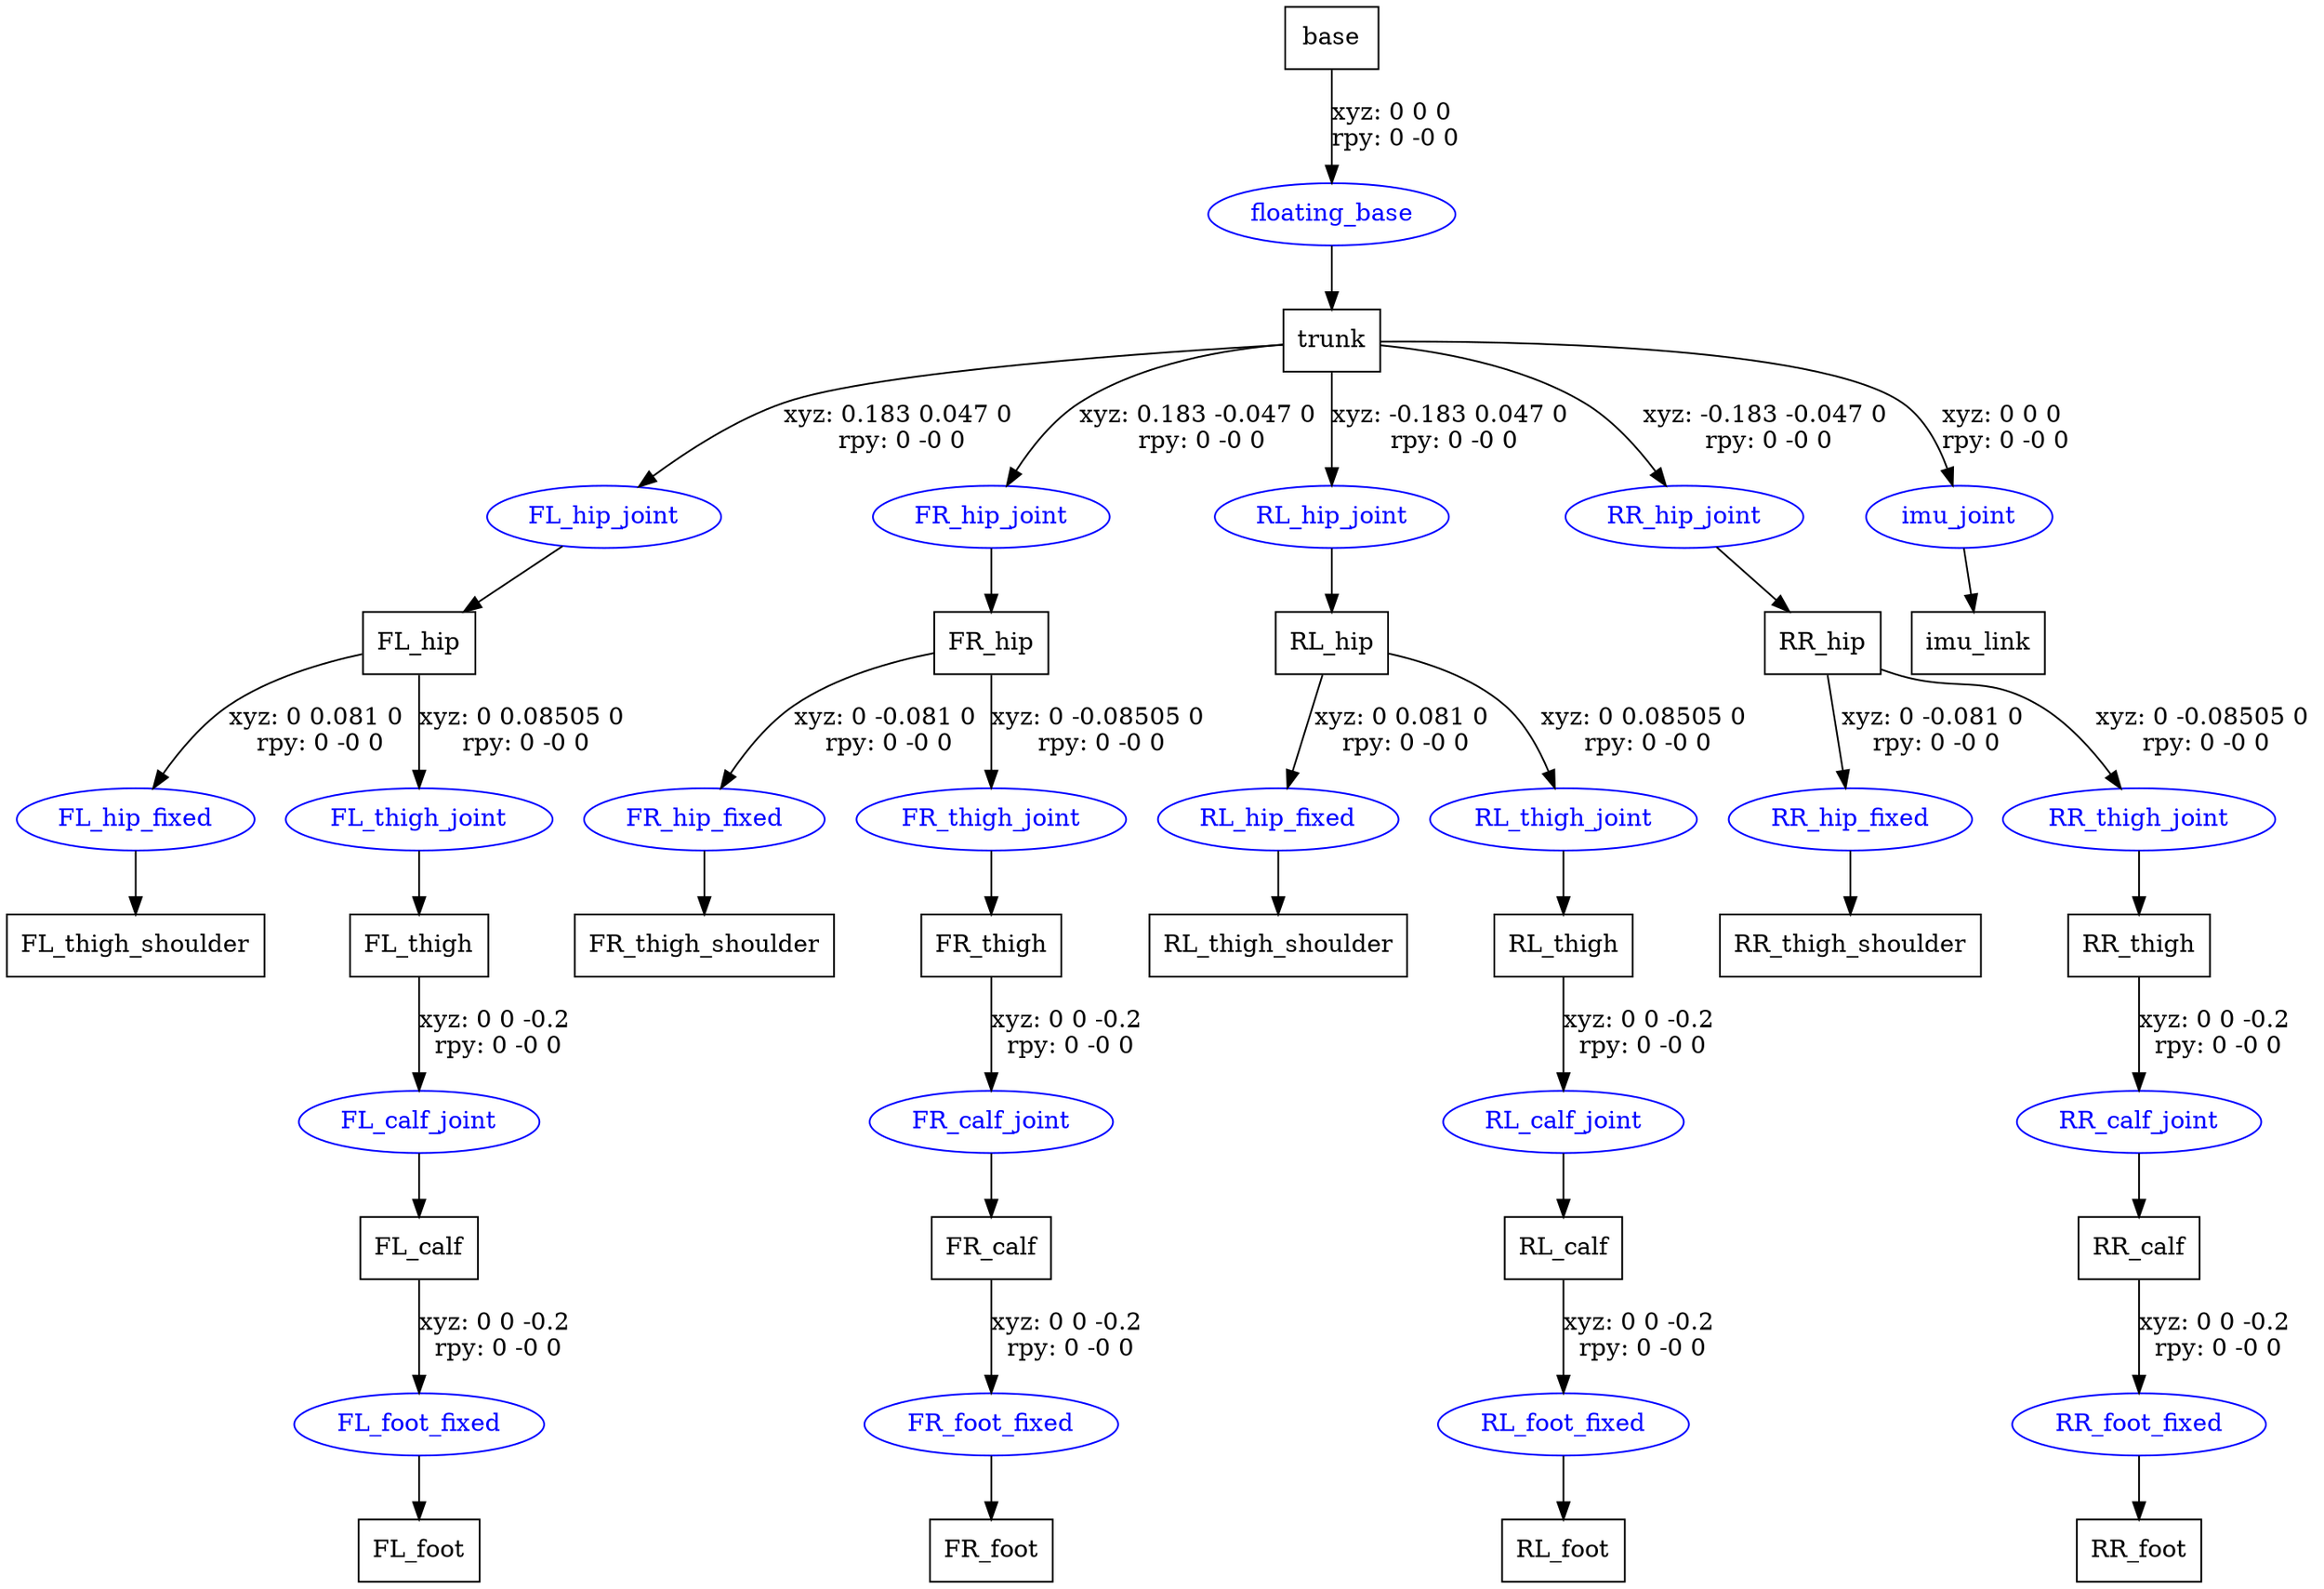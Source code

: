 digraph G {
node [shape=box];
"base" [label="base"];
"trunk" [label="trunk"];
"FL_hip" [label="FL_hip"];
"FL_thigh_shoulder" [label="FL_thigh_shoulder"];
"FL_thigh" [label="FL_thigh"];
"FL_calf" [label="FL_calf"];
"FL_foot" [label="FL_foot"];
"FR_hip" [label="FR_hip"];
"FR_thigh_shoulder" [label="FR_thigh_shoulder"];
"FR_thigh" [label="FR_thigh"];
"FR_calf" [label="FR_calf"];
"FR_foot" [label="FR_foot"];
"RL_hip" [label="RL_hip"];
"RL_thigh_shoulder" [label="RL_thigh_shoulder"];
"RL_thigh" [label="RL_thigh"];
"RL_calf" [label="RL_calf"];
"RL_foot" [label="RL_foot"];
"RR_hip" [label="RR_hip"];
"RR_thigh_shoulder" [label="RR_thigh_shoulder"];
"RR_thigh" [label="RR_thigh"];
"RR_calf" [label="RR_calf"];
"RR_foot" [label="RR_foot"];
"imu_link" [label="imu_link"];
node [shape=ellipse, color=blue, fontcolor=blue];
"base" -> "floating_base" [label="xyz: 0 0 0 \nrpy: 0 -0 0"]
"floating_base" -> "trunk"
"trunk" -> "FL_hip_joint" [label="xyz: 0.183 0.047 0 \nrpy: 0 -0 0"]
"FL_hip_joint" -> "FL_hip"
"FL_hip" -> "FL_hip_fixed" [label="xyz: 0 0.081 0 \nrpy: 0 -0 0"]
"FL_hip_fixed" -> "FL_thigh_shoulder"
"FL_hip" -> "FL_thigh_joint" [label="xyz: 0 0.08505 0 \nrpy: 0 -0 0"]
"FL_thigh_joint" -> "FL_thigh"
"FL_thigh" -> "FL_calf_joint" [label="xyz: 0 0 -0.2 \nrpy: 0 -0 0"]
"FL_calf_joint" -> "FL_calf"
"FL_calf" -> "FL_foot_fixed" [label="xyz: 0 0 -0.2 \nrpy: 0 -0 0"]
"FL_foot_fixed" -> "FL_foot"
"trunk" -> "FR_hip_joint" [label="xyz: 0.183 -0.047 0 \nrpy: 0 -0 0"]
"FR_hip_joint" -> "FR_hip"
"FR_hip" -> "FR_hip_fixed" [label="xyz: 0 -0.081 0 \nrpy: 0 -0 0"]
"FR_hip_fixed" -> "FR_thigh_shoulder"
"FR_hip" -> "FR_thigh_joint" [label="xyz: 0 -0.08505 0 \nrpy: 0 -0 0"]
"FR_thigh_joint" -> "FR_thigh"
"FR_thigh" -> "FR_calf_joint" [label="xyz: 0 0 -0.2 \nrpy: 0 -0 0"]
"FR_calf_joint" -> "FR_calf"
"FR_calf" -> "FR_foot_fixed" [label="xyz: 0 0 -0.2 \nrpy: 0 -0 0"]
"FR_foot_fixed" -> "FR_foot"
"trunk" -> "RL_hip_joint" [label="xyz: -0.183 0.047 0 \nrpy: 0 -0 0"]
"RL_hip_joint" -> "RL_hip"
"RL_hip" -> "RL_hip_fixed" [label="xyz: 0 0.081 0 \nrpy: 0 -0 0"]
"RL_hip_fixed" -> "RL_thigh_shoulder"
"RL_hip" -> "RL_thigh_joint" [label="xyz: 0 0.08505 0 \nrpy: 0 -0 0"]
"RL_thigh_joint" -> "RL_thigh"
"RL_thigh" -> "RL_calf_joint" [label="xyz: 0 0 -0.2 \nrpy: 0 -0 0"]
"RL_calf_joint" -> "RL_calf"
"RL_calf" -> "RL_foot_fixed" [label="xyz: 0 0 -0.2 \nrpy: 0 -0 0"]
"RL_foot_fixed" -> "RL_foot"
"trunk" -> "RR_hip_joint" [label="xyz: -0.183 -0.047 0 \nrpy: 0 -0 0"]
"RR_hip_joint" -> "RR_hip"
"RR_hip" -> "RR_hip_fixed" [label="xyz: 0 -0.081 0 \nrpy: 0 -0 0"]
"RR_hip_fixed" -> "RR_thigh_shoulder"
"RR_hip" -> "RR_thigh_joint" [label="xyz: 0 -0.08505 0 \nrpy: 0 -0 0"]
"RR_thigh_joint" -> "RR_thigh"
"RR_thigh" -> "RR_calf_joint" [label="xyz: 0 0 -0.2 \nrpy: 0 -0 0"]
"RR_calf_joint" -> "RR_calf"
"RR_calf" -> "RR_foot_fixed" [label="xyz: 0 0 -0.2 \nrpy: 0 -0 0"]
"RR_foot_fixed" -> "RR_foot"
"trunk" -> "imu_joint" [label="xyz: 0 0 0 \nrpy: 0 -0 0"]
"imu_joint" -> "imu_link"
}
